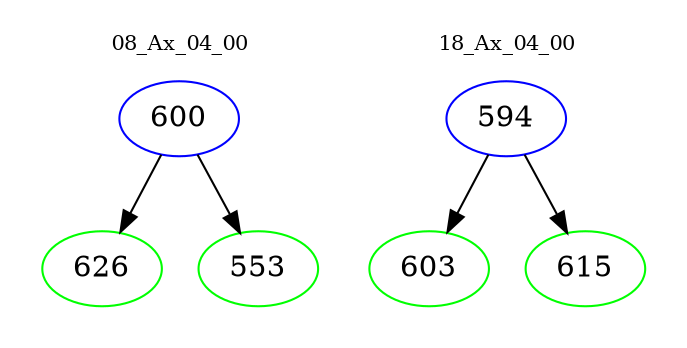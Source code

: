 digraph{
subgraph cluster_0 {
color = white
label = "08_Ax_04_00";
fontsize=10;
T0_600 [label="600", color="blue"]
T0_600 -> T0_626 [color="black"]
T0_626 [label="626", color="green"]
T0_600 -> T0_553 [color="black"]
T0_553 [label="553", color="green"]
}
subgraph cluster_1 {
color = white
label = "18_Ax_04_00";
fontsize=10;
T1_594 [label="594", color="blue"]
T1_594 -> T1_603 [color="black"]
T1_603 [label="603", color="green"]
T1_594 -> T1_615 [color="black"]
T1_615 [label="615", color="green"]
}
}

